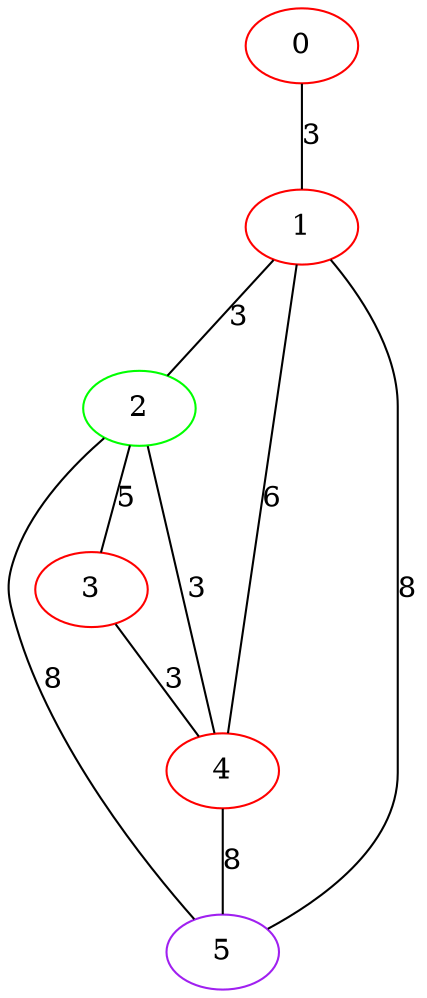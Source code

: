 graph "" {
0 [color=red, weight=1];
1 [color=red, weight=1];
2 [color=green, weight=2];
3 [color=red, weight=1];
4 [color=red, weight=1];
5 [color=purple, weight=4];
0 -- 1  [key=0, label=3];
1 -- 2  [key=0, label=3];
1 -- 4  [key=0, label=6];
1 -- 5  [key=0, label=8];
2 -- 3  [key=0, label=5];
2 -- 4  [key=0, label=3];
2 -- 5  [key=0, label=8];
3 -- 4  [key=0, label=3];
4 -- 5  [key=0, label=8];
}
